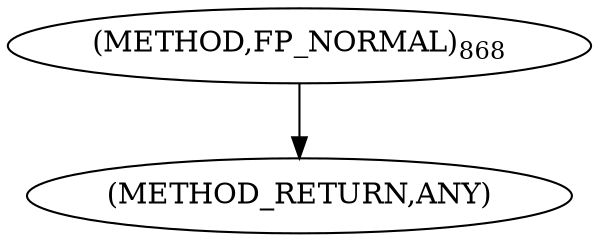 digraph "FP_NORMAL" {  
"100153" [label = <(METHOD,FP_NORMAL)<SUB>868</SUB>> ]
"100154" [label = <(METHOD_RETURN,ANY)> ]
  "100153" -> "100154" 
}

